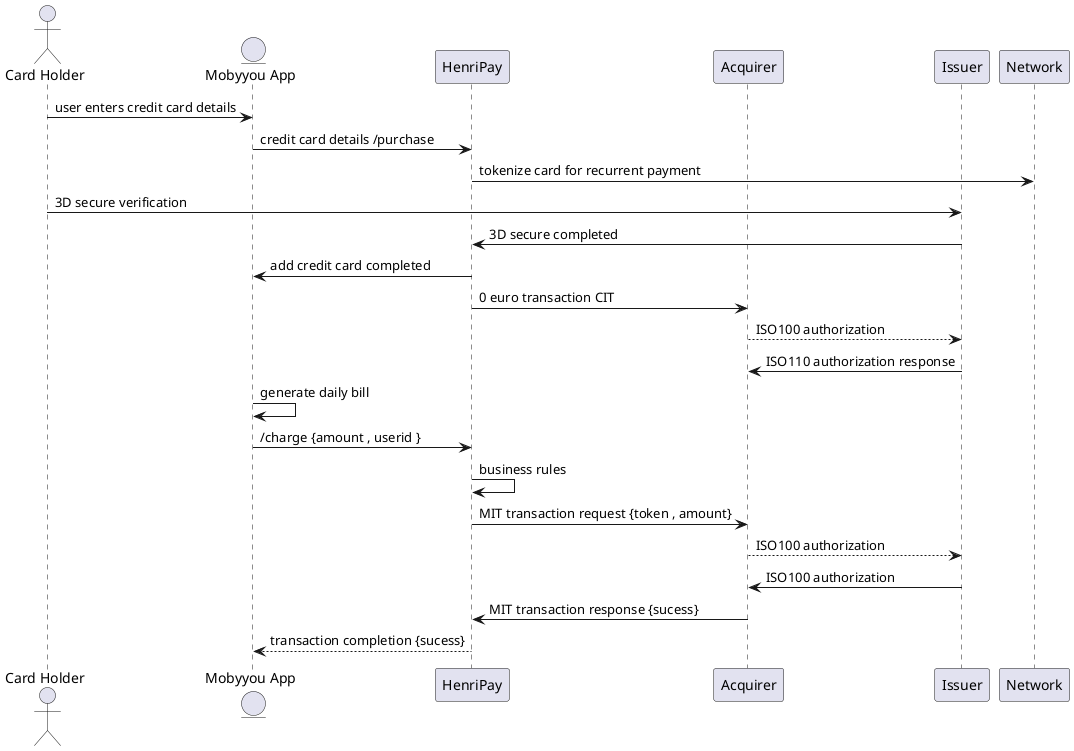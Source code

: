 @startuml
'https://plantuml.com/sequence-diagram
actor "Card Holder" as holder

entity "Mobyyou App" as mobyyou
participant "HenriPay" as henriPay
participant "Acquirer" as acq
participant "Issuer" as issuer
holder->mobyyou: user enters credit card details
mobyyou->henriPay : credit card details /purchase

henriPay-> Network: tokenize card for recurrent payment
holder-> issuer: 3D secure verification
issuer-> henriPay : 3D secure completed
henriPay-> mobyyou : add credit card completed

henriPay->acq : 0 euro transaction CIT
acq--> issuer: ISO100 authorization
issuer-> acq : ISO110 authorization response
mobyyou-> mobyyou : generate daily bill
mobyyou-> henriPay : /charge {amount , userid }
henriPay-> henriPay: business rules
henriPay-> acq: MIT transaction request {token , amount}
acq --> issuer : ISO100 authorization
issuer -> acq : ISO100 authorization
acq->henriPay : MIT transaction response {sucess}
henriPay-->mobyyou: transaction completion {sucess}

@enduml